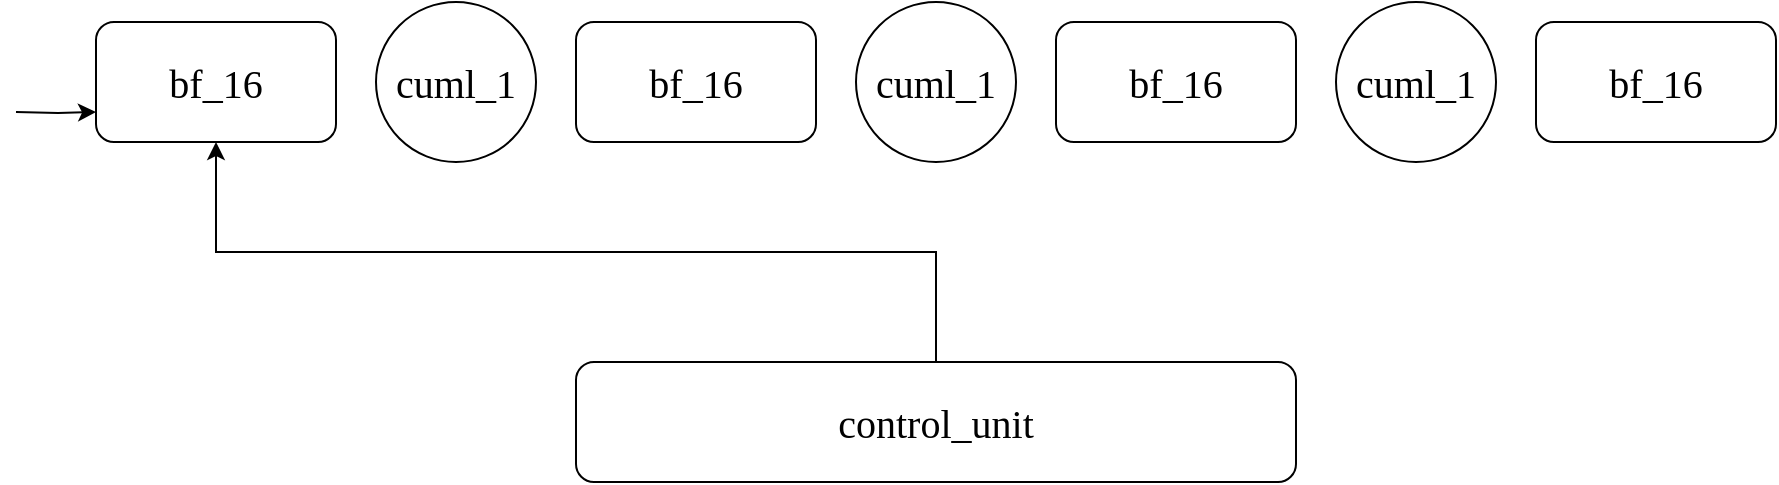 <mxfile version="22.1.17" type="github">
  <diagram name="第 1 页" id="mlgCdUiVMjSLka7onku4">
    <mxGraphModel dx="1434" dy="746" grid="1" gridSize="10" guides="1" tooltips="1" connect="1" arrows="1" fold="1" page="1" pageScale="1" pageWidth="827" pageHeight="1169" math="0" shadow="0">
      <root>
        <mxCell id="0" />
        <mxCell id="1" parent="0" />
        <mxCell id="R15YkKF7BeIlNFCTIBEp-1" value="&lt;font style=&quot;font-size: 20px;&quot; face=&quot;Times New Roman&quot;&gt;bf_16&lt;/font&gt;" style="rounded=1;whiteSpace=wrap;html=1;" vertex="1" parent="1">
          <mxGeometry x="320" y="340" width="120" height="60" as="geometry" />
        </mxCell>
        <mxCell id="R15YkKF7BeIlNFCTIBEp-2" value="&lt;font style=&quot;font-size: 20px;&quot; face=&quot;Times New Roman&quot;&gt;bf_16&lt;/font&gt;" style="rounded=1;whiteSpace=wrap;html=1;" vertex="1" parent="1">
          <mxGeometry x="560" y="340" width="120" height="60" as="geometry" />
        </mxCell>
        <mxCell id="R15YkKF7BeIlNFCTIBEp-3" value="&lt;font style=&quot;font-size: 20px;&quot; face=&quot;Times New Roman&quot;&gt;bf_16&lt;/font&gt;" style="rounded=1;whiteSpace=wrap;html=1;" vertex="1" parent="1">
          <mxGeometry x="800" y="340" width="120" height="60" as="geometry" />
        </mxCell>
        <mxCell id="R15YkKF7BeIlNFCTIBEp-10" style="edgeStyle=orthogonalEdgeStyle;rounded=0;orthogonalLoop=1;jettySize=auto;html=1;exitX=0;exitY=0.75;exitDx=0;exitDy=0;entryX=0;entryY=0.75;entryDx=0;entryDy=0;" edge="1" parent="1" target="R15YkKF7BeIlNFCTIBEp-4">
          <mxGeometry relative="1" as="geometry">
            <mxPoint x="40" y="385" as="sourcePoint" />
          </mxGeometry>
        </mxCell>
        <mxCell id="R15YkKF7BeIlNFCTIBEp-4" value="&lt;font style=&quot;font-size: 20px;&quot; face=&quot;Times New Roman&quot;&gt;bf_16&lt;/font&gt;" style="rounded=1;whiteSpace=wrap;html=1;" vertex="1" parent="1">
          <mxGeometry x="80" y="340" width="120" height="60" as="geometry" />
        </mxCell>
        <mxCell id="R15YkKF7BeIlNFCTIBEp-5" value="&lt;font style=&quot;font-size: 20px;&quot; face=&quot;Times New Roman&quot;&gt;cuml_1&lt;/font&gt;" style="ellipse;whiteSpace=wrap;html=1;aspect=fixed;" vertex="1" parent="1">
          <mxGeometry x="220" y="330" width="80" height="80" as="geometry" />
        </mxCell>
        <mxCell id="R15YkKF7BeIlNFCTIBEp-6" value="&lt;font style=&quot;font-size: 20px;&quot; face=&quot;Times New Roman&quot;&gt;cuml_1&lt;/font&gt;" style="ellipse;whiteSpace=wrap;html=1;aspect=fixed;" vertex="1" parent="1">
          <mxGeometry x="460" y="330" width="80" height="80" as="geometry" />
        </mxCell>
        <mxCell id="R15YkKF7BeIlNFCTIBEp-7" value="&lt;font style=&quot;font-size: 20px;&quot; face=&quot;Times New Roman&quot;&gt;cuml_1&lt;/font&gt;" style="ellipse;whiteSpace=wrap;html=1;aspect=fixed;" vertex="1" parent="1">
          <mxGeometry x="700" y="330" width="80" height="80" as="geometry" />
        </mxCell>
        <mxCell id="R15YkKF7BeIlNFCTIBEp-11" style="edgeStyle=orthogonalEdgeStyle;rounded=0;orthogonalLoop=1;jettySize=auto;html=1;exitX=0.5;exitY=0;exitDx=0;exitDy=0;entryX=0.5;entryY=1;entryDx=0;entryDy=0;" edge="1" parent="1" source="R15YkKF7BeIlNFCTIBEp-8" target="R15YkKF7BeIlNFCTIBEp-4">
          <mxGeometry relative="1" as="geometry" />
        </mxCell>
        <mxCell id="R15YkKF7BeIlNFCTIBEp-8" value="&lt;font style=&quot;font-size: 20px;&quot; face=&quot;Times New Roman&quot;&gt;control_unit&lt;/font&gt;" style="rounded=1;whiteSpace=wrap;html=1;" vertex="1" parent="1">
          <mxGeometry x="320" y="510" width="360" height="60" as="geometry" />
        </mxCell>
      </root>
    </mxGraphModel>
  </diagram>
</mxfile>
